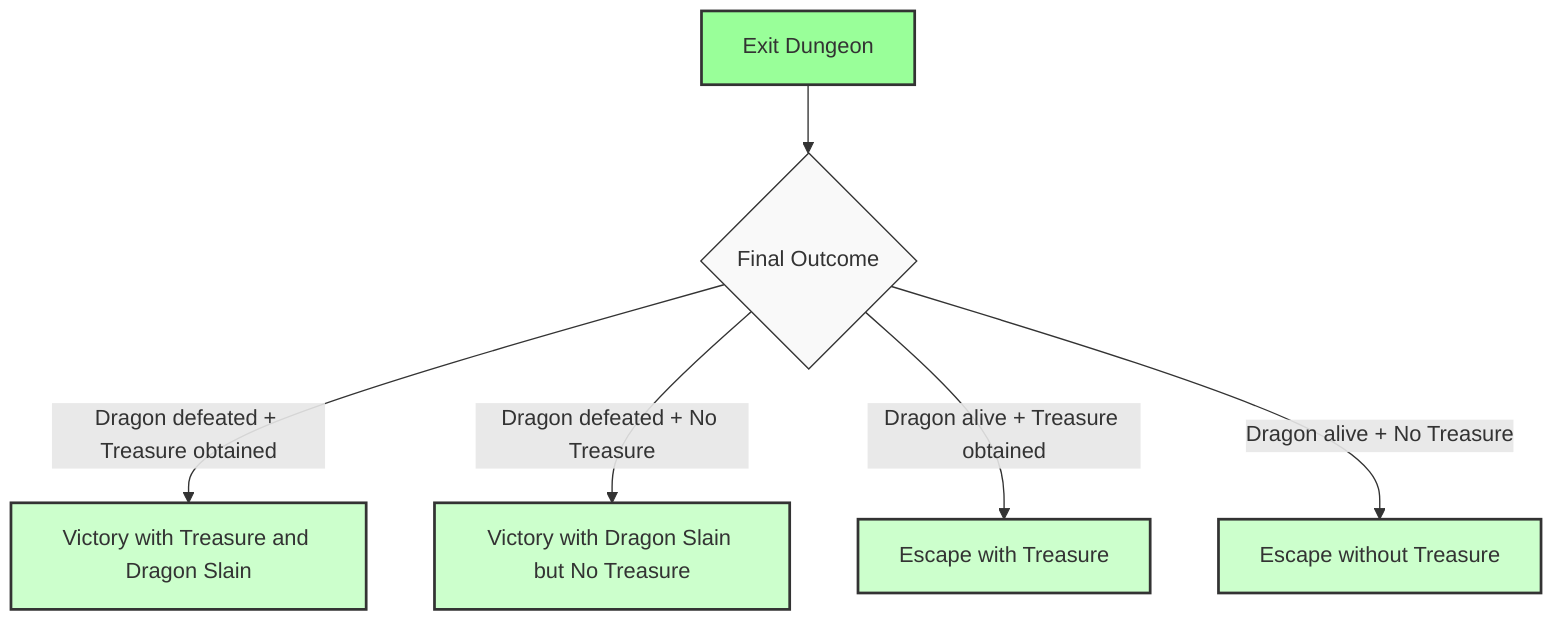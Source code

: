 graph TD
    %% Define node styles
    classDef exit fill:#99ff99,stroke:#333,stroke-width:2px
    classDef outcome fill:#ccffcc,stroke:#333,stroke-width:2px
    classDef choice fill:#f9f9f9,stroke:#333,stroke-width:1px
    
    %% Exit Entry Point
    E[Exit Dungeon]
    
    %% Determine final outcome based on achievements
    E --> C1{Final Outcome}
    
    %% Different endings based on what was accomplished
    C1 -->|"Dragon defeated + Treasure obtained"| O1[Victory with Treasure and Dragon Slain]
    C1 -->|"Dragon defeated + No Treasure"| O2[Victory with Dragon Slain but No Treasure]
    C1 -->|"Dragon alive + Treasure obtained"| O3[Escape with Treasure]
    C1 -->|"Dragon alive + No Treasure"| O4[Escape without Treasure]
    
    %% Apply styles
    class E exit
    class C1 choice
    class O1,O2,O3,O4 outcome